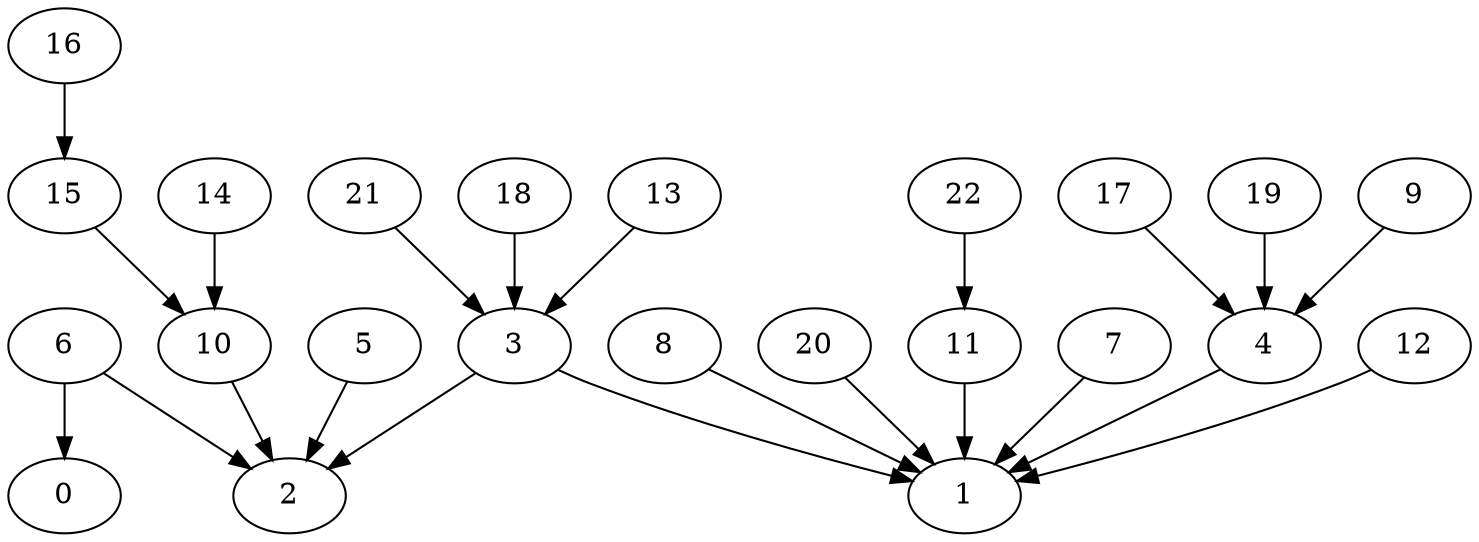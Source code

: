 digraph arbol {22 -> 11[Label=9];
7 -> 1[Label=8];
18 -> 3[Label=7];
17 -> 4[Label=7];
19 -> 4[Label=6];
11 -> 1[Label=5];
16 -> 15[Label=4];
13 -> 3[Label=3];
12 -> 1[Label=3];
8 -> 1[Label=3];
6 -> 0[Label=3];
5 -> 2[Label=3];
15 -> 10[Label=2];
14 -> 10[Label=2];
9 -> 4[Label=2];
4 -> 1[Label=2];
21 -> 3[Label=1];
20 -> 1[Label=1];
10 -> 2[Label=1];
6 -> 2[Label=1];
3 -> 2[Label=1];
3 -> 1[Label=1];
}